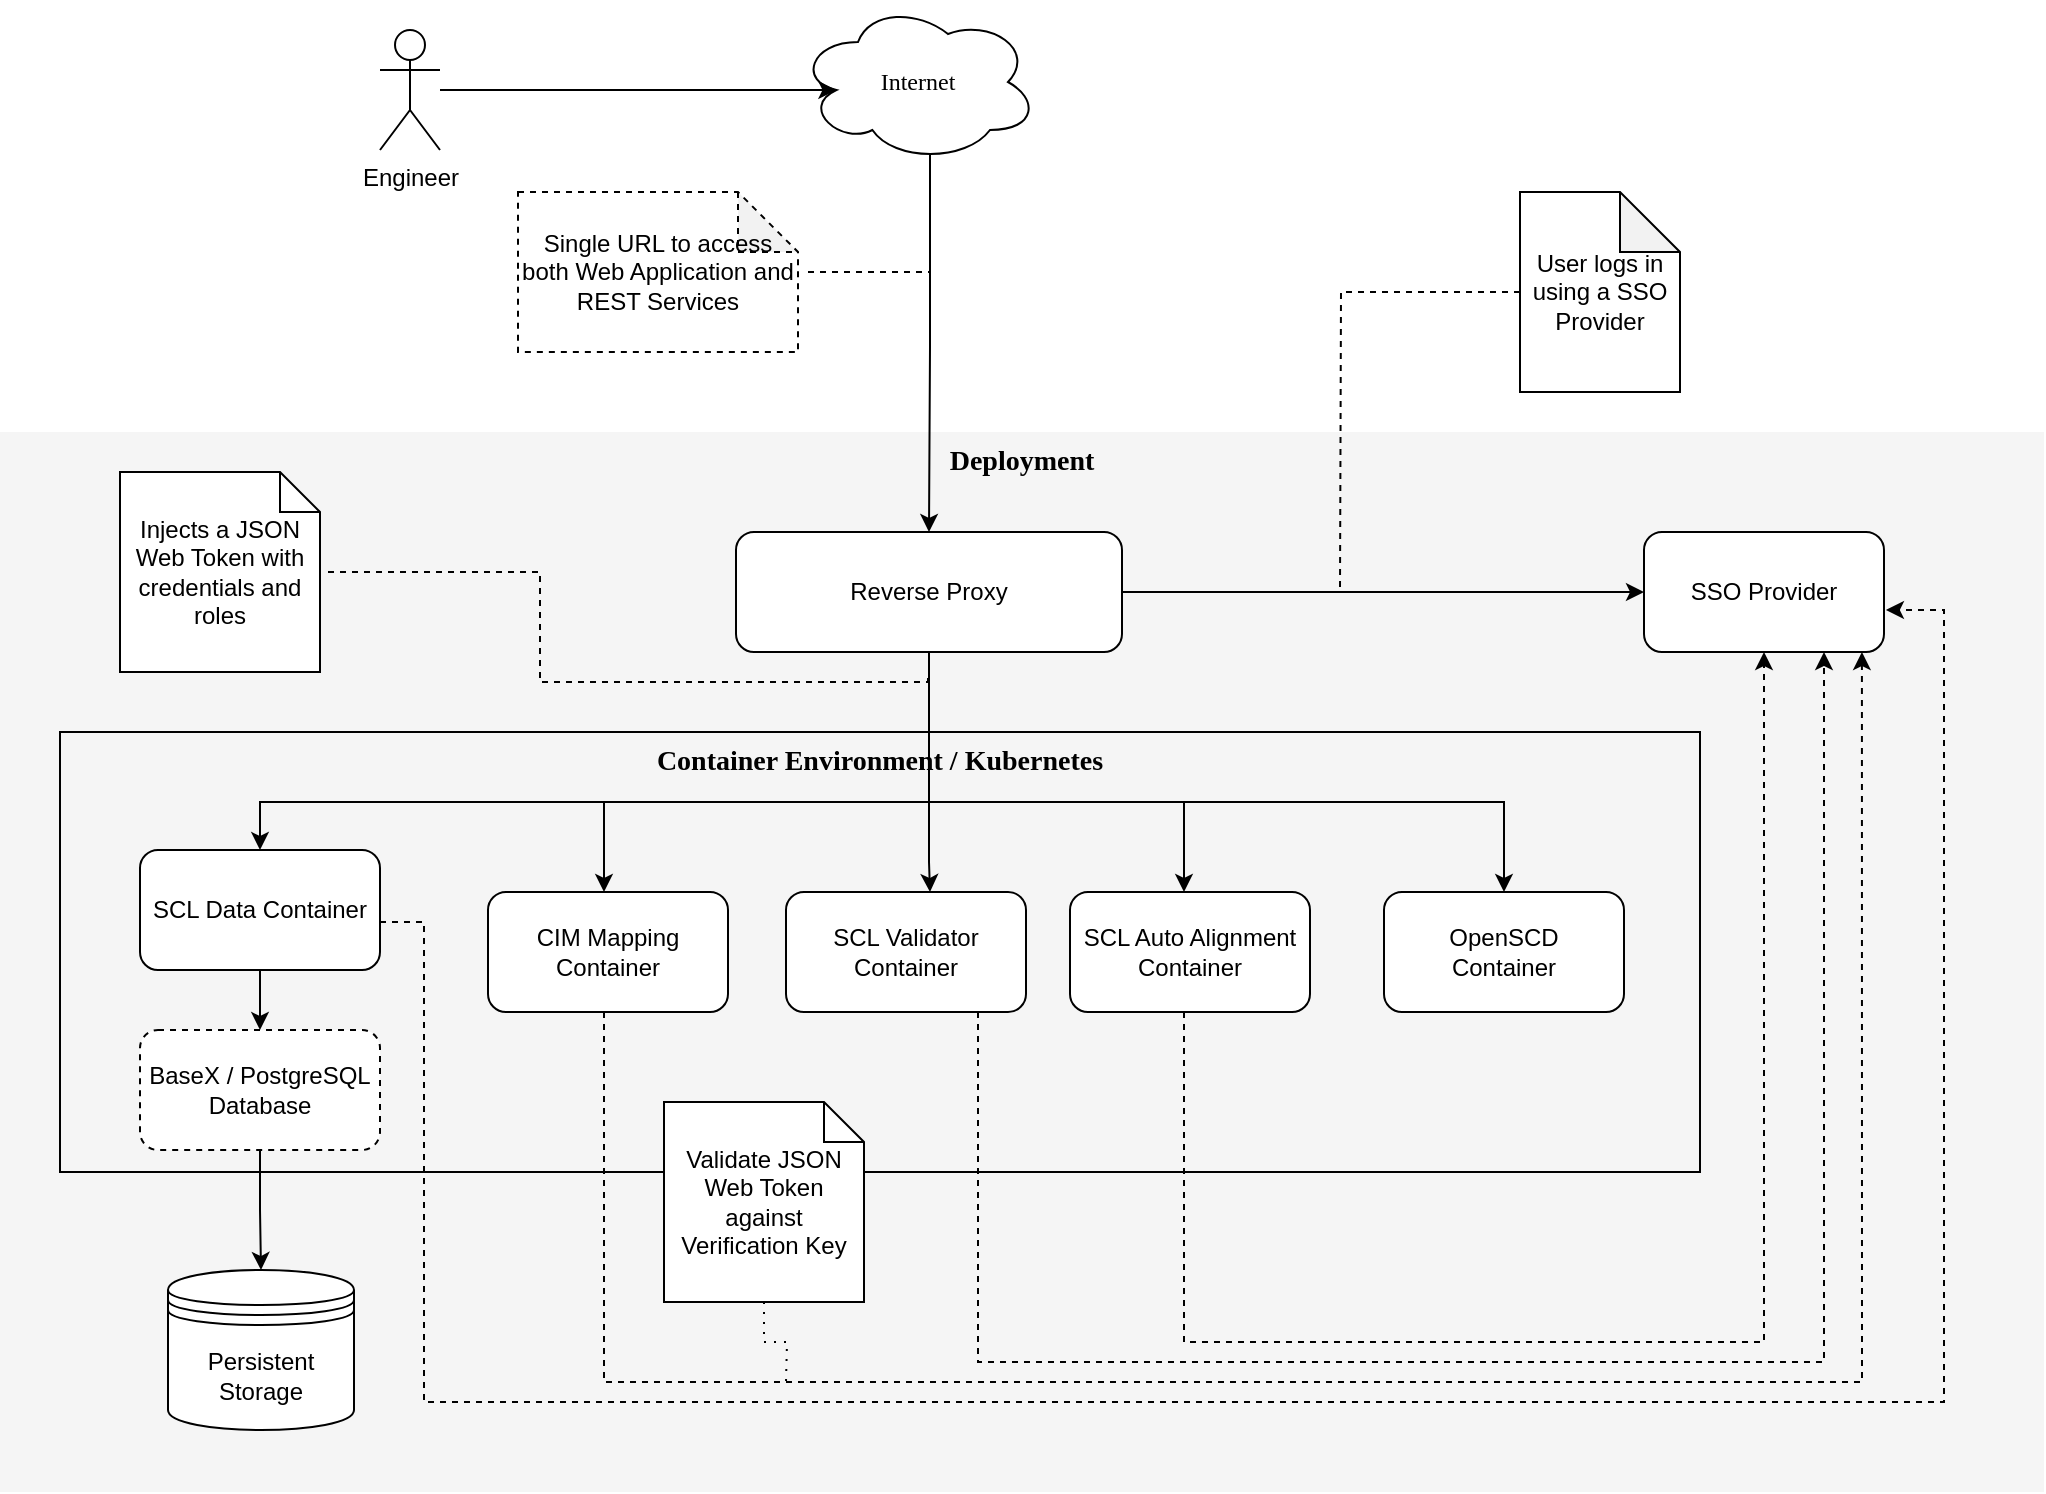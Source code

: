 <mxfile version="20.2.8" type="device"><diagram name="Page-1" id="c37626ed-c26b-45fb-9056-f9ebc6bb27b6"><mxGraphModel dx="1725" dy="980" grid="1" gridSize="10" guides="1" tooltips="1" connect="1" arrows="1" fold="1" page="1" pageScale="1" pageWidth="1100" pageHeight="850" background="none" math="0" shadow="0"><root><mxCell id="0"/><mxCell id="1" parent="0"/><mxCell id="1c7a67bf8fd3230f-82" value="Deployment" style="whiteSpace=wrap;html=1;rounded=0;shadow=0;comic=0;strokeWidth=1;fontFamily=Verdana;fontSize=14;fillColor=#f5f5f5;strokeColor=none;fontStyle=1;verticalAlign=top;" parent="1" vertex="1"><mxGeometry x="28" y="255" width="1022" height="530" as="geometry"/></mxCell><mxCell id="QFpdhg0FhGdFg5vJUvgQ-2" value="Container Environment / Kubernetes" style="whiteSpace=wrap;html=1;rounded=0;shadow=0;comic=0;strokeWidth=1;fontFamily=Verdana;fontSize=14;fillColor=#f5f5f5;strokeColor=default;fontStyle=1;verticalAlign=top;" parent="1" vertex="1"><mxGeometry x="58" y="405" width="820" height="220" as="geometry"/></mxCell><mxCell id="E31ISt160tlWDEyTjAdQ-1" style="edgeStyle=orthogonalEdgeStyle;rounded=0;orthogonalLoop=1;jettySize=auto;html=1;exitX=0.55;exitY=0.95;exitDx=0;exitDy=0;exitPerimeter=0;" parent="1" source="1c7a67bf8fd3230f-15" target="E31ISt160tlWDEyTjAdQ-5" edge="1"><mxGeometry relative="1" as="geometry"/></mxCell><mxCell id="1c7a67bf8fd3230f-15" value="Internet" style="ellipse;shape=cloud;whiteSpace=wrap;html=1;rounded=0;shadow=0;comic=0;strokeWidth=1;fontFamily=Verdana;fontSize=12;" parent="1" vertex="1"><mxGeometry x="427" y="40" width="120" height="80" as="geometry"/></mxCell><mxCell id="E31ISt160tlWDEyTjAdQ-3" style="edgeStyle=orthogonalEdgeStyle;rounded=0;orthogonalLoop=1;jettySize=auto;html=1;entryX=0.16;entryY=0.55;entryDx=0;entryDy=0;entryPerimeter=0;" parent="1" source="E31ISt160tlWDEyTjAdQ-2" target="1c7a67bf8fd3230f-15" edge="1"><mxGeometry relative="1" as="geometry"/></mxCell><mxCell id="E31ISt160tlWDEyTjAdQ-2" value="Engineer" style="shape=umlActor;verticalLabelPosition=bottom;verticalAlign=top;html=1;outlineConnect=0;" parent="1" vertex="1"><mxGeometry x="218" y="54" width="30" height="60" as="geometry"/></mxCell><mxCell id="E31ISt160tlWDEyTjAdQ-7" style="edgeStyle=orthogonalEdgeStyle;rounded=0;orthogonalLoop=1;jettySize=auto;html=1;" parent="1" source="E31ISt160tlWDEyTjAdQ-5" target="E31ISt160tlWDEyTjAdQ-6" edge="1"><mxGeometry relative="1" as="geometry"/></mxCell><mxCell id="QFpdhg0FhGdFg5vJUvgQ-11" style="edgeStyle=orthogonalEdgeStyle;rounded=0;orthogonalLoop=1;jettySize=auto;html=1;" parent="1" source="E31ISt160tlWDEyTjAdQ-5" target="QFpdhg0FhGdFg5vJUvgQ-6" edge="1"><mxGeometry relative="1" as="geometry"><Array as="points"><mxPoint x="493" y="440"/><mxPoint x="158" y="440"/></Array></mxGeometry></mxCell><mxCell id="-D1nd6uVEin9RK6Mc_Yb-9" style="edgeStyle=orthogonalEdgeStyle;rounded=0;orthogonalLoop=1;jettySize=auto;html=1;entryX=0.5;entryY=0;entryDx=0;entryDy=0;endArrow=classic;endFill=1;" parent="1" source="E31ISt160tlWDEyTjAdQ-5" target="-D1nd6uVEin9RK6Mc_Yb-8" edge="1"><mxGeometry relative="1" as="geometry"><Array as="points"><mxPoint x="493" y="440"/><mxPoint x="780" y="440"/></Array></mxGeometry></mxCell><mxCell id="E31ISt160tlWDEyTjAdQ-5" value="Reverse Proxy" style="rounded=1;whiteSpace=wrap;html=1;" parent="1" vertex="1"><mxGeometry x="396" y="305" width="193" height="60" as="geometry"/></mxCell><mxCell id="E31ISt160tlWDEyTjAdQ-6" value="SSO Provider" style="rounded=1;whiteSpace=wrap;html=1;" parent="1" vertex="1"><mxGeometry x="850" y="305" width="120" height="60" as="geometry"/></mxCell><mxCell id="-D1nd6uVEin9RK6Mc_Yb-5" style="edgeStyle=orthogonalEdgeStyle;rounded=0;orthogonalLoop=1;jettySize=auto;html=1;dashed=1;entryX=0.5;entryY=1;entryDx=0;entryDy=0;" parent="1" source="QFpdhg0FhGdFg5vJUvgQ-3" target="E31ISt160tlWDEyTjAdQ-6" edge="1"><mxGeometry relative="1" as="geometry"><Array as="points"><mxPoint x="620" y="710"/><mxPoint x="910" y="710"/></Array></mxGeometry></mxCell><mxCell id="QFpdhg0FhGdFg5vJUvgQ-3" value="SCL Auto Alignment Container" style="rounded=1;whiteSpace=wrap;html=1;strokeColor=default;" parent="1" vertex="1"><mxGeometry x="563" y="485" width="120" height="60" as="geometry"/></mxCell><mxCell id="-D1nd6uVEin9RK6Mc_Yb-4" style="edgeStyle=orthogonalEdgeStyle;rounded=0;orthogonalLoop=1;jettySize=auto;html=1;entryX=0.908;entryY=1;entryDx=0;entryDy=0;entryPerimeter=0;dashed=1;" parent="1" source="QFpdhg0FhGdFg5vJUvgQ-4" target="E31ISt160tlWDEyTjAdQ-6" edge="1"><mxGeometry relative="1" as="geometry"><Array as="points"><mxPoint x="330" y="730"/><mxPoint x="959" y="730"/></Array></mxGeometry></mxCell><mxCell id="QFpdhg0FhGdFg5vJUvgQ-4" value="CIM Mapping Container" style="rounded=1;whiteSpace=wrap;html=1;strokeColor=default;" parent="1" vertex="1"><mxGeometry x="272" y="485" width="120" height="60" as="geometry"/></mxCell><mxCell id="-D1nd6uVEin9RK6Mc_Yb-2" style="edgeStyle=orthogonalEdgeStyle;rounded=0;orthogonalLoop=1;jettySize=auto;html=1;entryX=0.75;entryY=1;entryDx=0;entryDy=0;dashed=1;" parent="1" source="QFpdhg0FhGdFg5vJUvgQ-5" target="E31ISt160tlWDEyTjAdQ-6" edge="1"><mxGeometry relative="1" as="geometry"><Array as="points"><mxPoint x="517" y="720"/><mxPoint x="940" y="720"/></Array></mxGeometry></mxCell><mxCell id="QFpdhg0FhGdFg5vJUvgQ-5" value="SCL Validator Container" style="rounded=1;whiteSpace=wrap;html=1;strokeColor=default;" parent="1" vertex="1"><mxGeometry x="421" y="485" width="120" height="60" as="geometry"/></mxCell><mxCell id="QFpdhg0FhGdFg5vJUvgQ-13" style="edgeStyle=orthogonalEdgeStyle;rounded=0;orthogonalLoop=1;jettySize=auto;html=1;entryX=0.5;entryY=0;entryDx=0;entryDy=0;" parent="1" source="QFpdhg0FhGdFg5vJUvgQ-6" target="QFpdhg0FhGdFg5vJUvgQ-19" edge="1"><mxGeometry relative="1" as="geometry"/></mxCell><mxCell id="-D1nd6uVEin9RK6Mc_Yb-1" style="edgeStyle=orthogonalEdgeStyle;rounded=0;orthogonalLoop=1;jettySize=auto;html=1;dashed=1;entryX=1.008;entryY=0.65;entryDx=0;entryDy=0;entryPerimeter=0;" parent="1" source="QFpdhg0FhGdFg5vJUvgQ-6" target="E31ISt160tlWDEyTjAdQ-6" edge="1"><mxGeometry relative="1" as="geometry"><Array as="points"><mxPoint x="240" y="500"/><mxPoint x="240" y="740"/><mxPoint x="1000" y="740"/><mxPoint x="1000" y="344"/></Array></mxGeometry></mxCell><mxCell id="QFpdhg0FhGdFg5vJUvgQ-6" value="SCL Data Container" style="rounded=1;whiteSpace=wrap;html=1;strokeColor=default;" parent="1" vertex="1"><mxGeometry x="98" y="464" width="120" height="60" as="geometry"/></mxCell><mxCell id="QFpdhg0FhGdFg5vJUvgQ-8" style="edgeStyle=orthogonalEdgeStyle;rounded=0;orthogonalLoop=1;jettySize=auto;html=1;" parent="1" source="E31ISt160tlWDEyTjAdQ-5" target="QFpdhg0FhGdFg5vJUvgQ-4" edge="1"><mxGeometry relative="1" as="geometry"><Array as="points"><mxPoint x="493" y="440"/><mxPoint x="330" y="440"/></Array></mxGeometry></mxCell><mxCell id="QFpdhg0FhGdFg5vJUvgQ-7" style="edgeStyle=orthogonalEdgeStyle;rounded=0;orthogonalLoop=1;jettySize=auto;html=1;" parent="1" source="E31ISt160tlWDEyTjAdQ-5" target="QFpdhg0FhGdFg5vJUvgQ-3" edge="1"><mxGeometry relative="1" as="geometry"><Array as="points"><mxPoint x="493" y="440"/><mxPoint x="620" y="440"/></Array></mxGeometry></mxCell><mxCell id="QFpdhg0FhGdFg5vJUvgQ-10" style="edgeStyle=orthogonalEdgeStyle;rounded=0;orthogonalLoop=1;jettySize=auto;html=1;" parent="1" source="E31ISt160tlWDEyTjAdQ-5" target="QFpdhg0FhGdFg5vJUvgQ-5" edge="1"><mxGeometry relative="1" as="geometry"><Array as="points"><mxPoint x="493" y="470"/><mxPoint x="493" y="470"/></Array></mxGeometry></mxCell><mxCell id="QFpdhg0FhGdFg5vJUvgQ-12" value="Persistent &lt;br&gt;Storage" style="shape=datastore;whiteSpace=wrap;html=1;strokeColor=default;" parent="1" vertex="1"><mxGeometry x="112" y="674" width="93" height="80" as="geometry"/></mxCell><mxCell id="QFpdhg0FhGdFg5vJUvgQ-16" style="edgeStyle=orthogonalEdgeStyle;rounded=0;orthogonalLoop=1;jettySize=auto;html=1;dashed=1;endArrow=none;endFill=0;" parent="1" edge="1"><mxGeometry relative="1" as="geometry"><mxPoint x="492" y="375" as="targetPoint"/><mxPoint x="192" y="325" as="sourcePoint"/><Array as="points"><mxPoint x="298" y="325"/><mxPoint x="298" y="380"/><mxPoint x="492" y="380"/></Array></mxGeometry></mxCell><mxCell id="QFpdhg0FhGdFg5vJUvgQ-14" value="Injects a JSON Web Token with credentials and roles" style="shape=note;size=20;whiteSpace=wrap;html=1;strokeColor=default;" parent="1" vertex="1"><mxGeometry x="88" y="275" width="100" height="100" as="geometry"/></mxCell><mxCell id="QFpdhg0FhGdFg5vJUvgQ-18" style="edgeStyle=orthogonalEdgeStyle;rounded=0;orthogonalLoop=1;jettySize=auto;html=1;dashed=1;endArrow=none;endFill=0;" parent="1" source="QFpdhg0FhGdFg5vJUvgQ-17" edge="1"><mxGeometry relative="1" as="geometry"><mxPoint x="698" y="335" as="targetPoint"/></mxGeometry></mxCell><mxCell id="QFpdhg0FhGdFg5vJUvgQ-17" value="User logs in using a SSO Provider" style="shape=note;whiteSpace=wrap;html=1;backgroundOutline=1;darkOpacity=0.05;strokeColor=default;" parent="1" vertex="1"><mxGeometry x="788" y="135" width="80" height="100" as="geometry"/></mxCell><mxCell id="QFpdhg0FhGdFg5vJUvgQ-20" style="edgeStyle=orthogonalEdgeStyle;rounded=0;orthogonalLoop=1;jettySize=auto;html=1;entryX=0.5;entryY=0;entryDx=0;entryDy=0;" parent="1" source="QFpdhg0FhGdFg5vJUvgQ-19" target="QFpdhg0FhGdFg5vJUvgQ-12" edge="1"><mxGeometry relative="1" as="geometry"/></mxCell><mxCell id="QFpdhg0FhGdFg5vJUvgQ-19" value="BaseX / PostgreSQL Database" style="rounded=1;whiteSpace=wrap;html=1;strokeColor=default;dashed=1;" parent="1" vertex="1"><mxGeometry x="98" y="554" width="120" height="60" as="geometry"/></mxCell><mxCell id="QFpdhg0FhGdFg5vJUvgQ-23" style="edgeStyle=orthogonalEdgeStyle;rounded=0;orthogonalLoop=1;jettySize=auto;html=1;dashed=1;endArrow=none;endFill=0;" parent="1" edge="1"><mxGeometry relative="1" as="geometry"><mxPoint x="493" y="175" as="targetPoint"/><mxPoint x="432" y="175" as="sourcePoint"/></mxGeometry></mxCell><mxCell id="QFpdhg0FhGdFg5vJUvgQ-22" value="Single URL to access both Web Application and REST Services" style="shape=note;whiteSpace=wrap;html=1;backgroundOutline=1;darkOpacity=0.05;dashed=1;strokeColor=default;" parent="1" vertex="1"><mxGeometry x="287" y="135" width="140" height="80" as="geometry"/></mxCell><mxCell id="-D1nd6uVEin9RK6Mc_Yb-7" style="edgeStyle=orthogonalEdgeStyle;rounded=0;orthogonalLoop=1;jettySize=auto;html=1;dashed=1;dashPattern=1 4;endArrow=none;endFill=0;" parent="1" source="-D1nd6uVEin9RK6Mc_Yb-6" edge="1"><mxGeometry relative="1" as="geometry"><mxPoint x="421" y="730" as="targetPoint"/></mxGeometry></mxCell><mxCell id="-D1nd6uVEin9RK6Mc_Yb-6" value="Validate JSON Web Token against Verification Key" style="shape=note;size=20;whiteSpace=wrap;html=1;strokeColor=default;" parent="1" vertex="1"><mxGeometry x="360" y="590" width="100" height="100" as="geometry"/></mxCell><mxCell id="-D1nd6uVEin9RK6Mc_Yb-8" value="OpenSCD&lt;br&gt;Container" style="rounded=1;whiteSpace=wrap;html=1;strokeColor=default;" parent="1" vertex="1"><mxGeometry x="720" y="485" width="120" height="60" as="geometry"/></mxCell></root></mxGraphModel></diagram></mxfile>